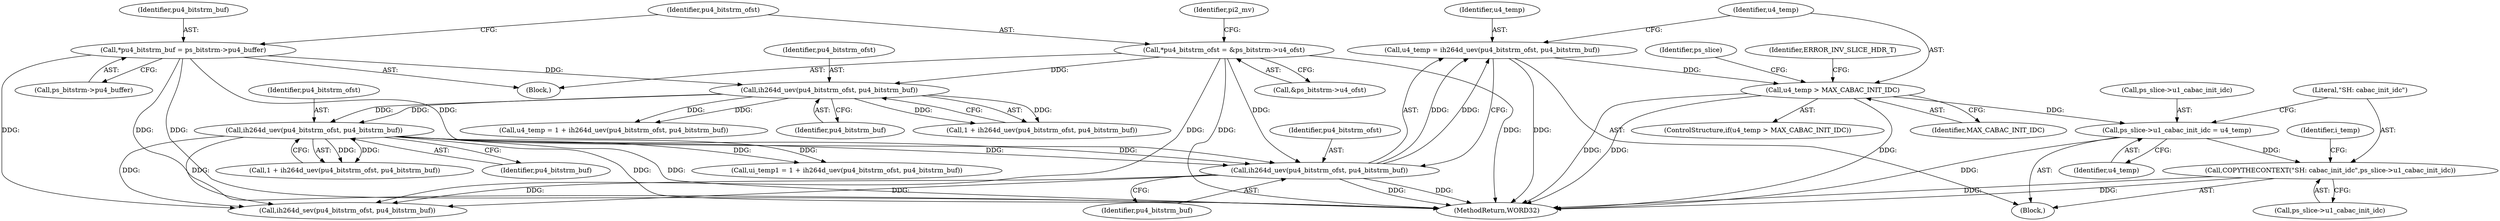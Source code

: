 digraph "0_Android_943323f1d9d3dd5c2634deb26cbe72343ca6b3db_0@pointer" {
"1000950" [label="(Call,ps_slice->u1_cabac_init_idc = u4_temp)"];
"1000944" [label="(Call,u4_temp > MAX_CABAC_INIT_IDC)"];
"1000938" [label="(Call,u4_temp = ih264d_uev(pu4_bitstrm_ofst, pu4_bitstrm_buf))"];
"1000940" [label="(Call,ih264d_uev(pu4_bitstrm_ofst, pu4_bitstrm_buf))"];
"1000268" [label="(Call,ih264d_uev(pu4_bitstrm_ofst, pu4_bitstrm_buf))"];
"1000256" [label="(Call,ih264d_uev(pu4_bitstrm_ofst, pu4_bitstrm_buf))"];
"1000145" [label="(Call,*pu4_bitstrm_ofst = &ps_bitstrm->u4_ofst)"];
"1000139" [label="(Call,*pu4_bitstrm_buf = ps_bitstrm->pu4_buffer)"];
"1000955" [label="(Call,COPYTHECONTEXT(\"SH: cabac_init_idc\",ps_slice->u1_cabac_init_idc))"];
"1000268" [label="(Call,ih264d_uev(pu4_bitstrm_ofst, pu4_bitstrm_buf))"];
"1000942" [label="(Identifier,pu4_bitstrm_buf)"];
"1000269" [label="(Identifier,pu4_bitstrm_ofst)"];
"1000943" [label="(ControlStructure,if(u4_temp > MAX_CABAC_INIT_IDC))"];
"1000254" [label="(Call,1 + ih264d_uev(pu4_bitstrm_ofst, pu4_bitstrm_buf))"];
"1000941" [label="(Identifier,pu4_bitstrm_ofst)"];
"1000937" [label="(Block,)"];
"1000938" [label="(Call,u4_temp = ih264d_uev(pu4_bitstrm_ofst, pu4_bitstrm_buf))"];
"1000966" [label="(Call,ih264d_sev(pu4_bitstrm_ofst, pu4_bitstrm_buf))"];
"1000256" [label="(Call,ih264d_uev(pu4_bitstrm_ofst, pu4_bitstrm_buf))"];
"1000956" [label="(Literal,\"SH: cabac_init_idc\")"];
"1000940" [label="(Call,ih264d_uev(pu4_bitstrm_ofst, pu4_bitstrm_buf))"];
"1000950" [label="(Call,ps_slice->u1_cabac_init_idc = u4_temp)"];
"1000139" [label="(Call,*pu4_bitstrm_buf = ps_bitstrm->pu4_buffer)"];
"1000270" [label="(Identifier,pu4_bitstrm_buf)"];
"1000159" [label="(Identifier,pi2_mv)"];
"1000955" [label="(Call,COPYTHECONTEXT(\"SH: cabac_init_idc\",ps_slice->u1_cabac_init_idc))"];
"1000140" [label="(Identifier,pu4_bitstrm_buf)"];
"1000257" [label="(Identifier,pu4_bitstrm_ofst)"];
"1000145" [label="(Call,*pu4_bitstrm_ofst = &ps_bitstrm->u4_ofst)"];
"1000252" [label="(Call,u4_temp = 1 + ih264d_uev(pu4_bitstrm_ofst, pu4_bitstrm_buf))"];
"1000954" [label="(Identifier,u4_temp)"];
"1001224" [label="(MethodReturn,WORD32)"];
"1000945" [label="(Identifier,u4_temp)"];
"1000939" [label="(Identifier,u4_temp)"];
"1000946" [label="(Identifier,MAX_CABAC_INIT_IDC)"];
"1000944" [label="(Call,u4_temp > MAX_CABAC_INIT_IDC)"];
"1000957" [label="(Call,ps_slice->u1_cabac_init_idc)"];
"1000264" [label="(Call,ui_temp1 = 1 + ih264d_uev(pu4_bitstrm_ofst, pu4_bitstrm_buf))"];
"1000952" [label="(Identifier,ps_slice)"];
"1000951" [label="(Call,ps_slice->u1_cabac_init_idc)"];
"1000258" [label="(Identifier,pu4_bitstrm_buf)"];
"1000118" [label="(Block,)"];
"1000146" [label="(Identifier,pu4_bitstrm_ofst)"];
"1000141" [label="(Call,ps_bitstrm->pu4_buffer)"];
"1000266" [label="(Call,1 + ih264d_uev(pu4_bitstrm_ofst, pu4_bitstrm_buf))"];
"1000147" [label="(Call,&ps_bitstrm->u4_ofst)"];
"1000949" [label="(Identifier,ERROR_INV_SLICE_HDR_T)"];
"1000961" [label="(Identifier,i_temp)"];
"1000950" -> "1000937"  [label="AST: "];
"1000950" -> "1000954"  [label="CFG: "];
"1000951" -> "1000950"  [label="AST: "];
"1000954" -> "1000950"  [label="AST: "];
"1000956" -> "1000950"  [label="CFG: "];
"1000950" -> "1001224"  [label="DDG: "];
"1000944" -> "1000950"  [label="DDG: "];
"1000950" -> "1000955"  [label="DDG: "];
"1000944" -> "1000943"  [label="AST: "];
"1000944" -> "1000946"  [label="CFG: "];
"1000945" -> "1000944"  [label="AST: "];
"1000946" -> "1000944"  [label="AST: "];
"1000949" -> "1000944"  [label="CFG: "];
"1000952" -> "1000944"  [label="CFG: "];
"1000944" -> "1001224"  [label="DDG: "];
"1000944" -> "1001224"  [label="DDG: "];
"1000944" -> "1001224"  [label="DDG: "];
"1000938" -> "1000944"  [label="DDG: "];
"1000938" -> "1000937"  [label="AST: "];
"1000938" -> "1000940"  [label="CFG: "];
"1000939" -> "1000938"  [label="AST: "];
"1000940" -> "1000938"  [label="AST: "];
"1000945" -> "1000938"  [label="CFG: "];
"1000938" -> "1001224"  [label="DDG: "];
"1000940" -> "1000938"  [label="DDG: "];
"1000940" -> "1000938"  [label="DDG: "];
"1000940" -> "1000942"  [label="CFG: "];
"1000941" -> "1000940"  [label="AST: "];
"1000942" -> "1000940"  [label="AST: "];
"1000940" -> "1001224"  [label="DDG: "];
"1000940" -> "1001224"  [label="DDG: "];
"1000268" -> "1000940"  [label="DDG: "];
"1000268" -> "1000940"  [label="DDG: "];
"1000145" -> "1000940"  [label="DDG: "];
"1000139" -> "1000940"  [label="DDG: "];
"1000940" -> "1000966"  [label="DDG: "];
"1000940" -> "1000966"  [label="DDG: "];
"1000268" -> "1000266"  [label="AST: "];
"1000268" -> "1000270"  [label="CFG: "];
"1000269" -> "1000268"  [label="AST: "];
"1000270" -> "1000268"  [label="AST: "];
"1000266" -> "1000268"  [label="CFG: "];
"1000268" -> "1001224"  [label="DDG: "];
"1000268" -> "1001224"  [label="DDG: "];
"1000268" -> "1000264"  [label="DDG: "];
"1000268" -> "1000264"  [label="DDG: "];
"1000268" -> "1000266"  [label="DDG: "];
"1000268" -> "1000266"  [label="DDG: "];
"1000256" -> "1000268"  [label="DDG: "];
"1000256" -> "1000268"  [label="DDG: "];
"1000268" -> "1000966"  [label="DDG: "];
"1000268" -> "1000966"  [label="DDG: "];
"1000256" -> "1000254"  [label="AST: "];
"1000256" -> "1000258"  [label="CFG: "];
"1000257" -> "1000256"  [label="AST: "];
"1000258" -> "1000256"  [label="AST: "];
"1000254" -> "1000256"  [label="CFG: "];
"1000256" -> "1000252"  [label="DDG: "];
"1000256" -> "1000252"  [label="DDG: "];
"1000256" -> "1000254"  [label="DDG: "];
"1000256" -> "1000254"  [label="DDG: "];
"1000145" -> "1000256"  [label="DDG: "];
"1000139" -> "1000256"  [label="DDG: "];
"1000145" -> "1000118"  [label="AST: "];
"1000145" -> "1000147"  [label="CFG: "];
"1000146" -> "1000145"  [label="AST: "];
"1000147" -> "1000145"  [label="AST: "];
"1000159" -> "1000145"  [label="CFG: "];
"1000145" -> "1001224"  [label="DDG: "];
"1000145" -> "1001224"  [label="DDG: "];
"1000145" -> "1000966"  [label="DDG: "];
"1000139" -> "1000118"  [label="AST: "];
"1000139" -> "1000141"  [label="CFG: "];
"1000140" -> "1000139"  [label="AST: "];
"1000141" -> "1000139"  [label="AST: "];
"1000146" -> "1000139"  [label="CFG: "];
"1000139" -> "1001224"  [label="DDG: "];
"1000139" -> "1001224"  [label="DDG: "];
"1000139" -> "1000966"  [label="DDG: "];
"1000955" -> "1000937"  [label="AST: "];
"1000955" -> "1000957"  [label="CFG: "];
"1000956" -> "1000955"  [label="AST: "];
"1000957" -> "1000955"  [label="AST: "];
"1000961" -> "1000955"  [label="CFG: "];
"1000955" -> "1001224"  [label="DDG: "];
"1000955" -> "1001224"  [label="DDG: "];
}
